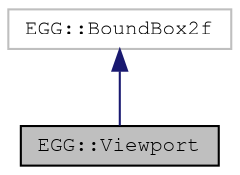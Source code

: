 digraph "EGG::Viewport"
{
 // LATEX_PDF_SIZE
  edge [fontname="FreeMono",fontsize="10",labelfontname="FreeMono",labelfontsize="10"];
  node [fontname="FreeMono",fontsize="10",shape=record];
  Node1 [label="EGG::Viewport",height=0.2,width=0.4,color="black", fillcolor="grey75", style="filled", fontcolor="black",tooltip=" "];
  Node2 -> Node1 [dir="back",color="midnightblue",fontsize="10",style="solid",fontname="FreeMono"];
  Node2 [label="EGG::BoundBox2f",height=0.2,width=0.4,color="grey75", fillcolor="white", style="filled",URL="$struct_e_g_g_1_1_bound_box2f.html",tooltip=" "];
}
